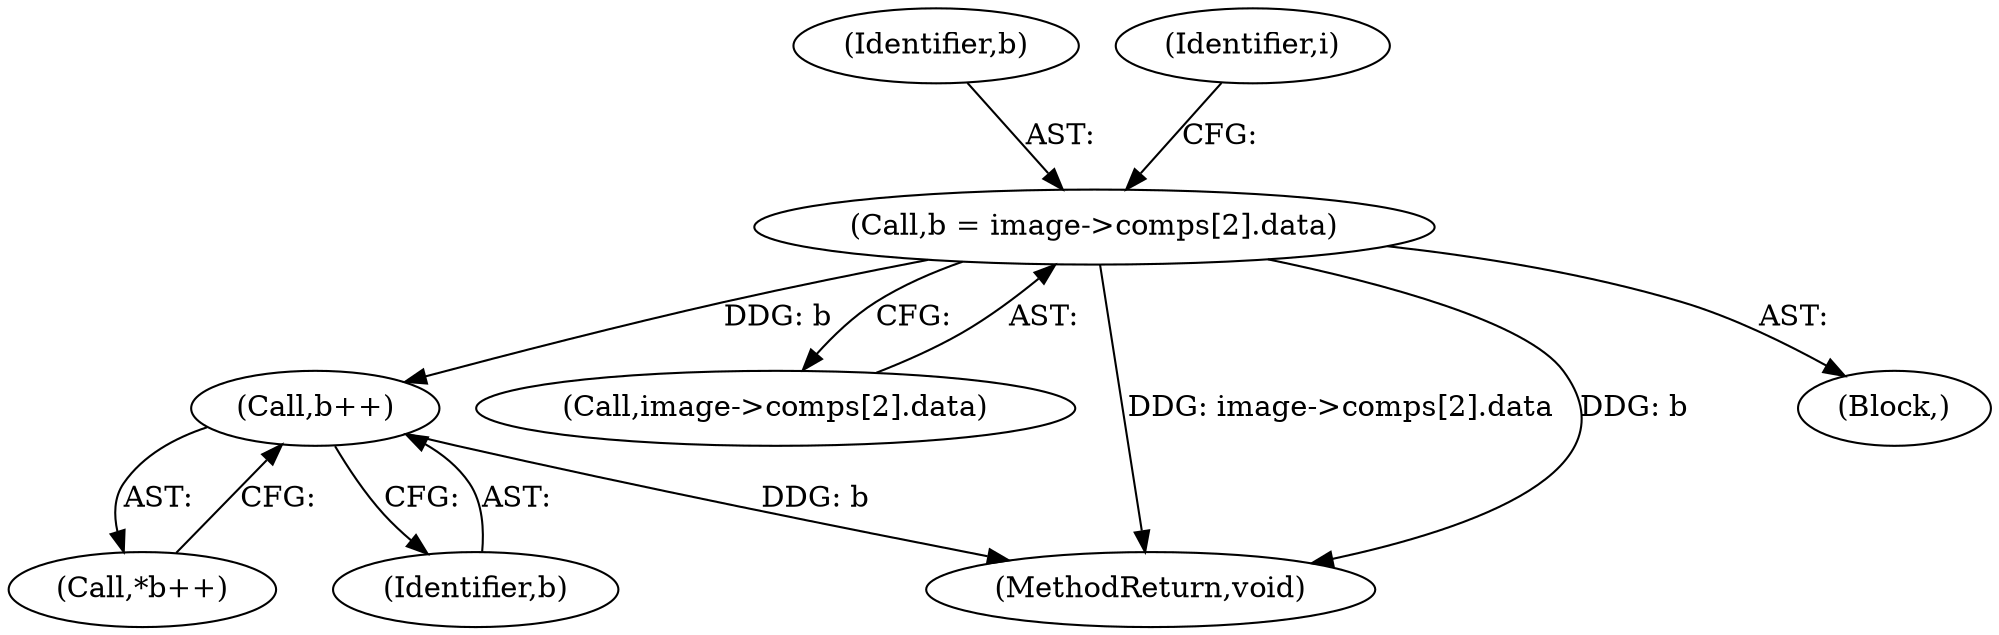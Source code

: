 digraph "0_openjpeg_2e5ab1d9987831c981ff05862e8ccf1381ed58ea@array" {
"1000717" [label="(Call,b = image->comps[2].data)"];
"1000756" [label="(Call,b++)"];
"1000718" [label="(Identifier,b)"];
"1000755" [label="(Call,*b++)"];
"1000717" [label="(Call,b = image->comps[2].data)"];
"1000719" [label="(Call,image->comps[2].data)"];
"1000728" [label="(Identifier,i)"];
"1001560" [label="(MethodReturn,void)"];
"1000757" [label="(Identifier,b)"];
"1000756" [label="(Call,b++)"];
"1000582" [label="(Block,)"];
"1000717" -> "1000582"  [label="AST: "];
"1000717" -> "1000719"  [label="CFG: "];
"1000718" -> "1000717"  [label="AST: "];
"1000719" -> "1000717"  [label="AST: "];
"1000728" -> "1000717"  [label="CFG: "];
"1000717" -> "1001560"  [label="DDG: image->comps[2].data"];
"1000717" -> "1001560"  [label="DDG: b"];
"1000717" -> "1000756"  [label="DDG: b"];
"1000756" -> "1000755"  [label="AST: "];
"1000756" -> "1000757"  [label="CFG: "];
"1000757" -> "1000756"  [label="AST: "];
"1000755" -> "1000756"  [label="CFG: "];
"1000756" -> "1001560"  [label="DDG: b"];
}
